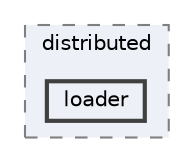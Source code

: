 digraph "external/taskflow/3rd-party/ff/distributed/loader"
{
 // LATEX_PDF_SIZE
  bgcolor="transparent";
  edge [fontname=Helvetica,fontsize=10,labelfontname=Helvetica,labelfontsize=10];
  node [fontname=Helvetica,fontsize=10,shape=box,height=0.2,width=0.4];
  compound=true
  subgraph clusterdir_f330caf9511a24e883132bb13d0fb7a7 {
    graph [ bgcolor="#edf0f7", pencolor="grey50", label="distributed", fontname=Helvetica,fontsize=10 style="filled,dashed", URL="dir_f330caf9511a24e883132bb13d0fb7a7.html",tooltip=""]
  dir_00c783fc4cbd305dfc726a2179d7dea2 [label="loader", fillcolor="#edf0f7", color="grey25", style="filled,bold", URL="dir_00c783fc4cbd305dfc726a2179d7dea2.html",tooltip=""];
  }
}
